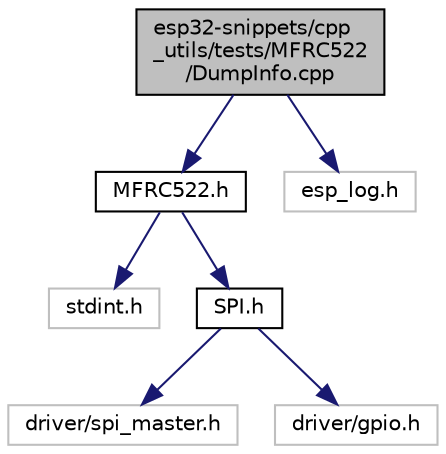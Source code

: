 digraph "esp32-snippets/cpp_utils/tests/MFRC522/DumpInfo.cpp"
{
  edge [fontname="Helvetica",fontsize="10",labelfontname="Helvetica",labelfontsize="10"];
  node [fontname="Helvetica",fontsize="10",shape=record];
  Node0 [label="esp32-snippets/cpp\l_utils/tests/MFRC522\l/DumpInfo.cpp",height=0.2,width=0.4,color="black", fillcolor="grey75", style="filled", fontcolor="black"];
  Node0 -> Node1 [color="midnightblue",fontsize="10",style="solid",fontname="Helvetica"];
  Node1 [label="MFRC522.h",height=0.2,width=0.4,color="black", fillcolor="white", style="filled",URL="$_m_f_r_c522_8h.html"];
  Node1 -> Node2 [color="midnightblue",fontsize="10",style="solid",fontname="Helvetica"];
  Node2 [label="stdint.h",height=0.2,width=0.4,color="grey75", fillcolor="white", style="filled"];
  Node1 -> Node3 [color="midnightblue",fontsize="10",style="solid",fontname="Helvetica"];
  Node3 [label="SPI.h",height=0.2,width=0.4,color="black", fillcolor="white", style="filled",URL="$_s_p_i_8h.html"];
  Node3 -> Node4 [color="midnightblue",fontsize="10",style="solid",fontname="Helvetica"];
  Node4 [label="driver/spi_master.h",height=0.2,width=0.4,color="grey75", fillcolor="white", style="filled"];
  Node3 -> Node5 [color="midnightblue",fontsize="10",style="solid",fontname="Helvetica"];
  Node5 [label="driver/gpio.h",height=0.2,width=0.4,color="grey75", fillcolor="white", style="filled"];
  Node0 -> Node6 [color="midnightblue",fontsize="10",style="solid",fontname="Helvetica"];
  Node6 [label="esp_log.h",height=0.2,width=0.4,color="grey75", fillcolor="white", style="filled"];
}
